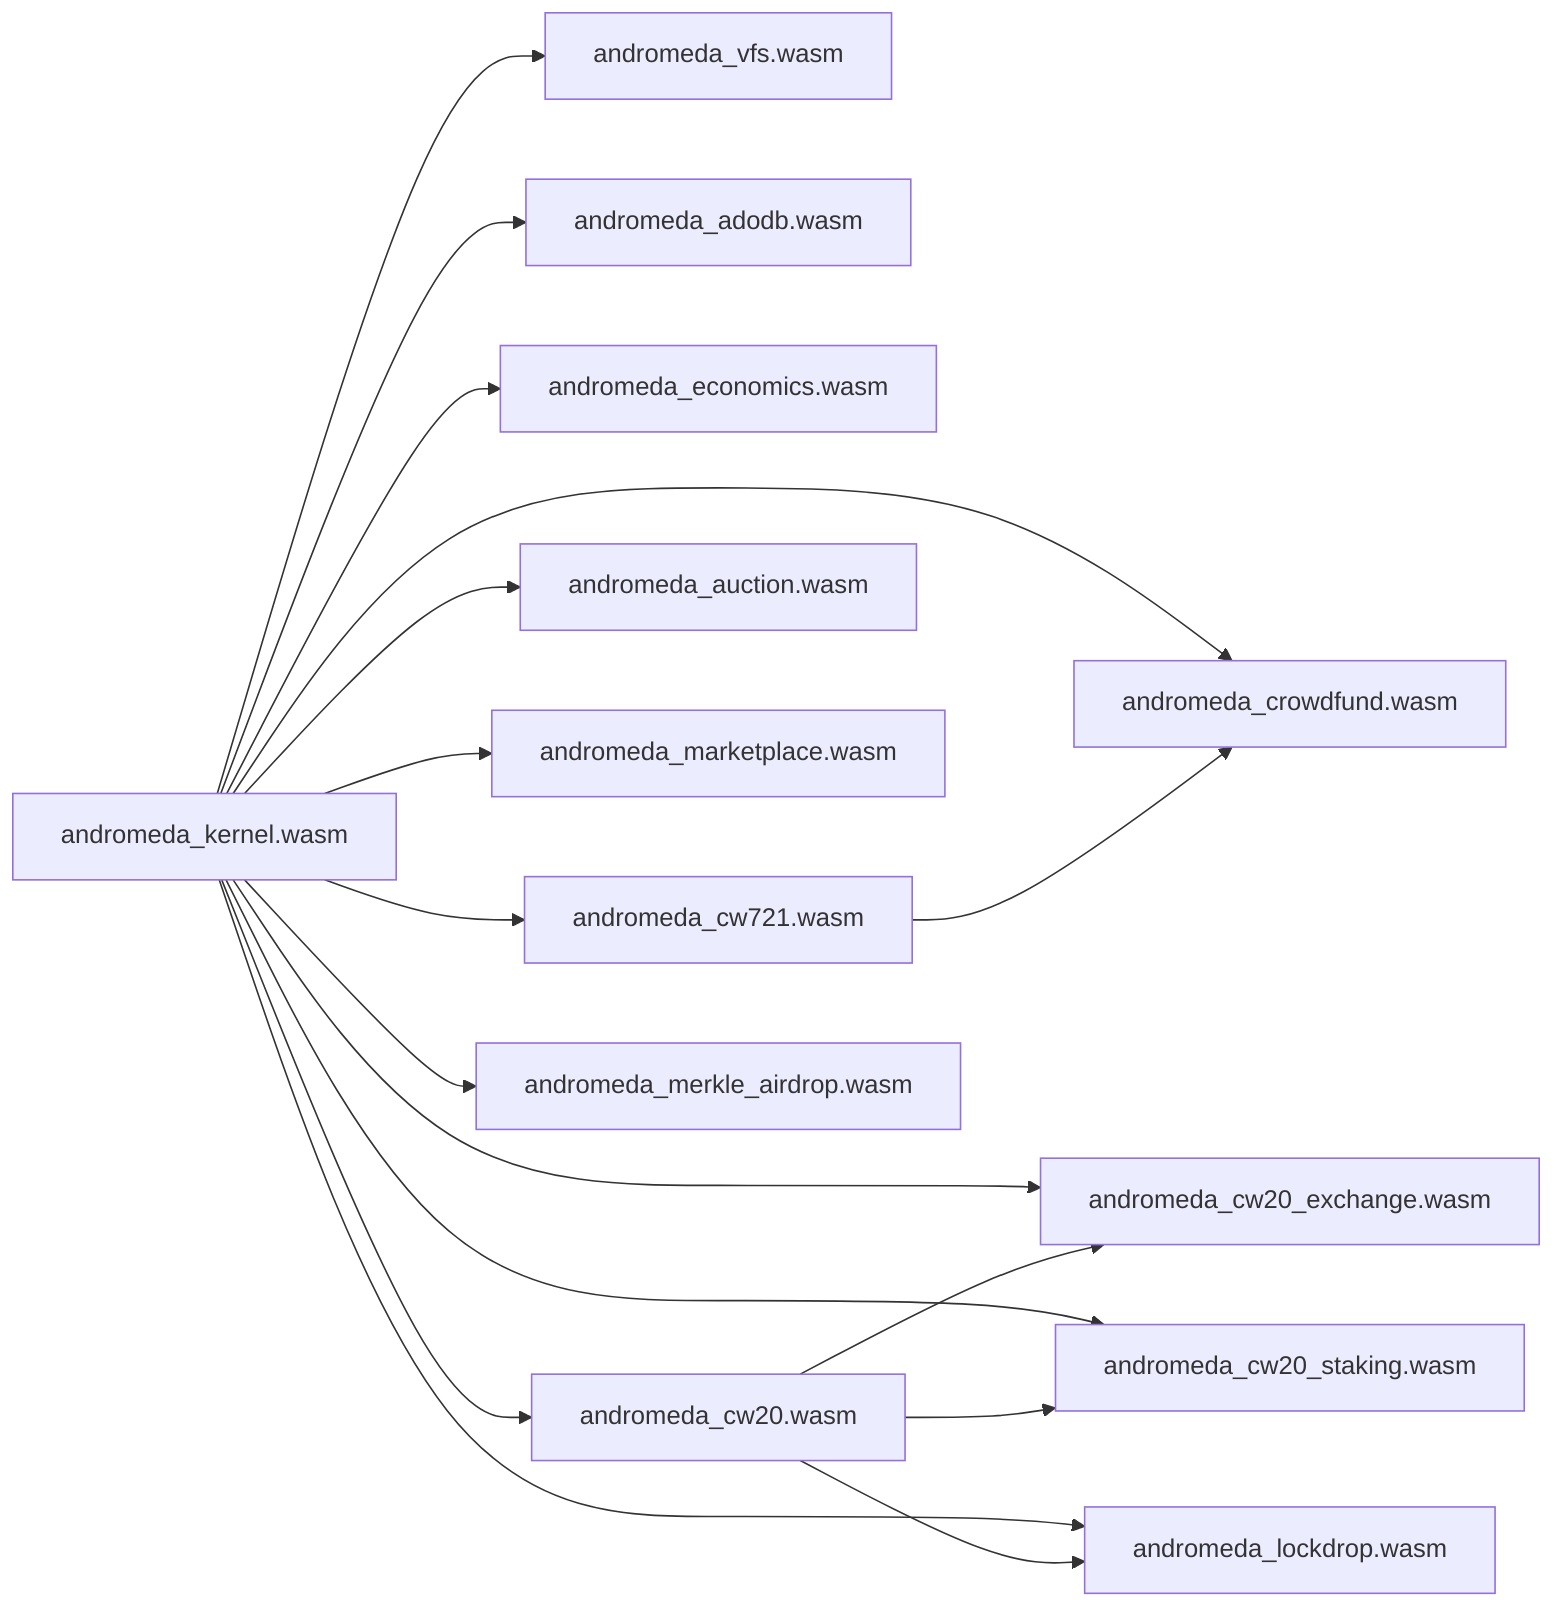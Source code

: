 flowchart LR
    andromeda_kernel.wasm["andromeda_kernel.wasm"]

    andromeda_vfs.wasm["andromeda_vfs.wasm"]
    andromeda_adodb.wasm["andromeda_adodb.wasm"]
    andromeda_economics.wasm["andromeda_economics.wasm"]
    andromeda_cw721.wasm["andromeda_cw721.wasm"]
    andromeda_auction.wasm["andromeda_auction.wasm"]
    andromeda_crowdfund.wasm["andromeda_crowdfund.wasm"]
    andromeda_marketplace.wasm["andromeda_marketplace.wasm"]
    andromeda_cw20.wasm["andromeda_cw20.wasm"]
    andromeda_cw20_exchange.wasm["andromeda_cw20_exchange.wasm"]
    andromeda_cw20_staking.wasm["andromeda_cw20_staking.wasm"]
    andromeda_merkle_airdrop.wasm["andromeda_merkle_airdrop.wasm"]
    andromeda_lockdrop.wasm["andromeda_lockdrop.wasm"]

    andromeda_kernel.wasm --> andromeda_vfs.wasm
    andromeda_kernel.wasm --> andromeda_adodb.wasm
    andromeda_kernel.wasm --> andromeda_economics.wasm
    andromeda_kernel.wasm --> andromeda_cw721.wasm
    andromeda_kernel.wasm --> andromeda_auction.wasm
    andromeda_kernel.wasm --> andromeda_crowdfund.wasm
    andromeda_kernel.wasm --> andromeda_marketplace.wasm
    andromeda_kernel.wasm --> andromeda_cw20.wasm
    andromeda_kernel.wasm --> andromeda_cw20_exchange.wasm
    andromeda_kernel.wasm --> andromeda_cw20_staking.wasm
    andromeda_kernel.wasm --> andromeda_merkle_airdrop.wasm
    andromeda_kernel.wasm --> andromeda_lockdrop.wasm

    andromeda_cw721.wasm --> andromeda_crowdfund.wasm
    andromeda_cw20.wasm --> andromeda_cw20_exchange.wasm
    andromeda_cw20.wasm --> andromeda_cw20_staking.wasm
    andromeda_cw20.wasm --> andromeda_lockdrop.wasm